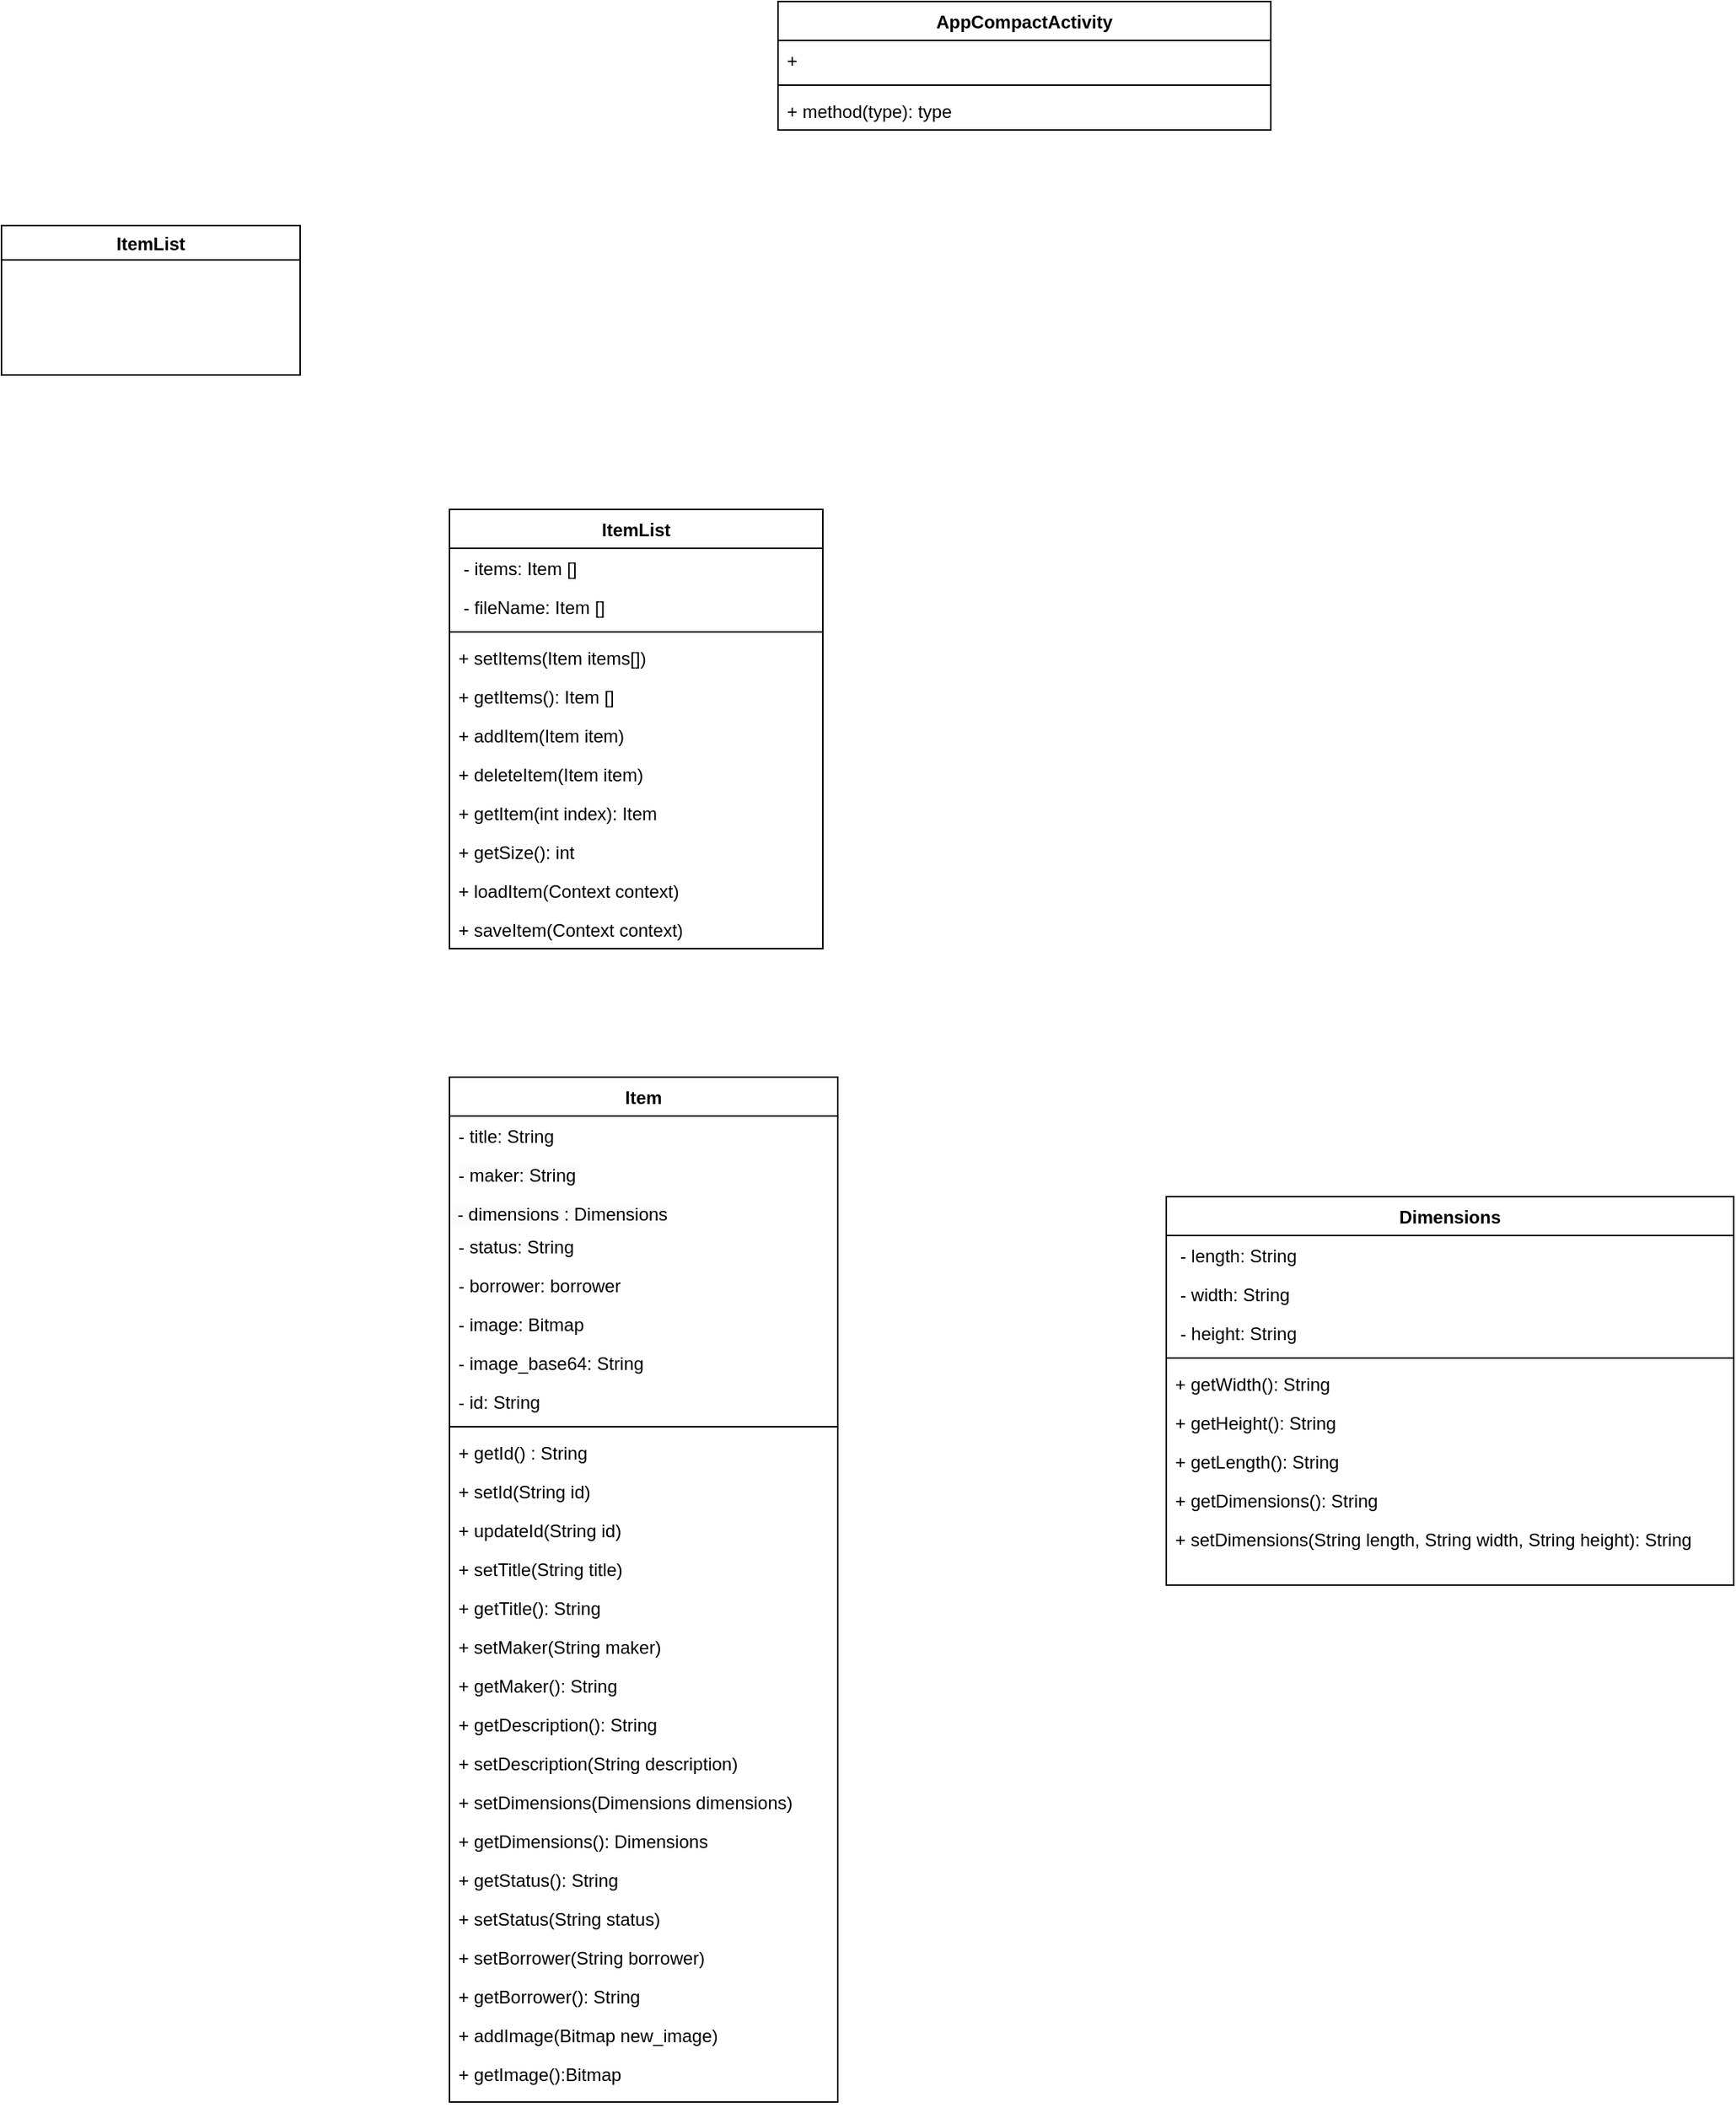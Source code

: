 <mxfile version="26.1.1">
  <diagram id="C5RBs43oDa-KdzZeNtuy" name="Page-1">
    <mxGraphModel dx="1593" dy="3246" grid="1" gridSize="10" guides="1" tooltips="1" connect="1" arrows="1" fold="1" page="1" pageScale="1" pageWidth="1654" pageHeight="2336" math="0" shadow="0">
      <root>
        <mxCell id="WIyWlLk6GJQsqaUBKTNV-0" />
        <mxCell id="WIyWlLk6GJQsqaUBKTNV-1" parent="WIyWlLk6GJQsqaUBKTNV-0" />
        <mxCell id="7Gut9spf61yrwxSCwn68-2" value="ItemList" style="swimlane;fontStyle=1;align=center;verticalAlign=top;childLayout=stackLayout;horizontal=1;startSize=26;horizontalStack=0;resizeParent=1;resizeParentMax=0;resizeLast=0;collapsible=1;marginBottom=0;whiteSpace=wrap;html=1;" vertex="1" parent="WIyWlLk6GJQsqaUBKTNV-1">
          <mxGeometry x="660" y="270" width="250" height="294" as="geometry" />
        </mxCell>
        <mxCell id="7Gut9spf61yrwxSCwn68-3" value="&amp;nbsp;- items: Item []&lt;br&gt;&lt;div&gt;&lt;br&gt;&lt;/div&gt;" style="text;strokeColor=none;fillColor=none;align=left;verticalAlign=top;spacingLeft=4;spacingRight=4;overflow=hidden;rotatable=0;points=[[0,0.5],[1,0.5]];portConstraint=eastwest;whiteSpace=wrap;html=1;" vertex="1" parent="7Gut9spf61yrwxSCwn68-2">
          <mxGeometry y="26" width="250" height="26" as="geometry" />
        </mxCell>
        <mxCell id="7Gut9spf61yrwxSCwn68-44" value="&amp;nbsp;- fileName: Item []&lt;br&gt;&lt;div&gt;&lt;br&gt;&lt;/div&gt;" style="text;strokeColor=none;fillColor=none;align=left;verticalAlign=top;spacingLeft=4;spacingRight=4;overflow=hidden;rotatable=0;points=[[0,0.5],[1,0.5]];portConstraint=eastwest;whiteSpace=wrap;html=1;" vertex="1" parent="7Gut9spf61yrwxSCwn68-2">
          <mxGeometry y="52" width="250" height="26" as="geometry" />
        </mxCell>
        <mxCell id="7Gut9spf61yrwxSCwn68-4" value="" style="line;strokeWidth=1;fillColor=none;align=left;verticalAlign=middle;spacingTop=-1;spacingLeft=3;spacingRight=3;rotatable=0;labelPosition=right;points=[];portConstraint=eastwest;strokeColor=inherit;" vertex="1" parent="7Gut9spf61yrwxSCwn68-2">
          <mxGeometry y="78" width="250" height="8" as="geometry" />
        </mxCell>
        <mxCell id="7Gut9spf61yrwxSCwn68-5" value="+ setItems(Item items[])" style="text;strokeColor=none;fillColor=none;align=left;verticalAlign=top;spacingLeft=4;spacingRight=4;overflow=hidden;rotatable=0;points=[[0,0.5],[1,0.5]];portConstraint=eastwest;whiteSpace=wrap;html=1;" vertex="1" parent="7Gut9spf61yrwxSCwn68-2">
          <mxGeometry y="86" width="250" height="26" as="geometry" />
        </mxCell>
        <mxCell id="7Gut9spf61yrwxSCwn68-45" value="+ getItems(): Item []" style="text;strokeColor=none;fillColor=none;align=left;verticalAlign=top;spacingLeft=4;spacingRight=4;overflow=hidden;rotatable=0;points=[[0,0.5],[1,0.5]];portConstraint=eastwest;whiteSpace=wrap;html=1;" vertex="1" parent="7Gut9spf61yrwxSCwn68-2">
          <mxGeometry y="112" width="250" height="26" as="geometry" />
        </mxCell>
        <mxCell id="7Gut9spf61yrwxSCwn68-46" value="+ addItem(Item item)" style="text;strokeColor=none;fillColor=none;align=left;verticalAlign=top;spacingLeft=4;spacingRight=4;overflow=hidden;rotatable=0;points=[[0,0.5],[1,0.5]];portConstraint=eastwest;whiteSpace=wrap;html=1;" vertex="1" parent="7Gut9spf61yrwxSCwn68-2">
          <mxGeometry y="138" width="250" height="26" as="geometry" />
        </mxCell>
        <mxCell id="7Gut9spf61yrwxSCwn68-47" value="+ deleteItem(Item item)" style="text;strokeColor=none;fillColor=none;align=left;verticalAlign=top;spacingLeft=4;spacingRight=4;overflow=hidden;rotatable=0;points=[[0,0.5],[1,0.5]];portConstraint=eastwest;whiteSpace=wrap;html=1;" vertex="1" parent="7Gut9spf61yrwxSCwn68-2">
          <mxGeometry y="164" width="250" height="26" as="geometry" />
        </mxCell>
        <mxCell id="7Gut9spf61yrwxSCwn68-48" value="+ getItem(int index): Item" style="text;strokeColor=none;fillColor=none;align=left;verticalAlign=top;spacingLeft=4;spacingRight=4;overflow=hidden;rotatable=0;points=[[0,0.5],[1,0.5]];portConstraint=eastwest;whiteSpace=wrap;html=1;" vertex="1" parent="7Gut9spf61yrwxSCwn68-2">
          <mxGeometry y="190" width="250" height="26" as="geometry" />
        </mxCell>
        <mxCell id="7Gut9spf61yrwxSCwn68-49" value="+ getSize(): int" style="text;strokeColor=none;fillColor=none;align=left;verticalAlign=top;spacingLeft=4;spacingRight=4;overflow=hidden;rotatable=0;points=[[0,0.5],[1,0.5]];portConstraint=eastwest;whiteSpace=wrap;html=1;" vertex="1" parent="7Gut9spf61yrwxSCwn68-2">
          <mxGeometry y="216" width="250" height="26" as="geometry" />
        </mxCell>
        <mxCell id="7Gut9spf61yrwxSCwn68-50" value="+ loadItem(Context context)" style="text;strokeColor=none;fillColor=none;align=left;verticalAlign=top;spacingLeft=4;spacingRight=4;overflow=hidden;rotatable=0;points=[[0,0.5],[1,0.5]];portConstraint=eastwest;whiteSpace=wrap;html=1;" vertex="1" parent="7Gut9spf61yrwxSCwn68-2">
          <mxGeometry y="242" width="250" height="26" as="geometry" />
        </mxCell>
        <mxCell id="7Gut9spf61yrwxSCwn68-51" value="+ saveItem(Context context)" style="text;strokeColor=none;fillColor=none;align=left;verticalAlign=top;spacingLeft=4;spacingRight=4;overflow=hidden;rotatable=0;points=[[0,0.5],[1,0.5]];portConstraint=eastwest;whiteSpace=wrap;html=1;" vertex="1" parent="7Gut9spf61yrwxSCwn68-2">
          <mxGeometry y="268" width="250" height="26" as="geometry" />
        </mxCell>
        <mxCell id="7Gut9spf61yrwxSCwn68-6" value="Item" style="swimlane;fontStyle=1;align=center;verticalAlign=top;childLayout=stackLayout;horizontal=1;startSize=26;horizontalStack=0;resizeParent=1;resizeParentMax=0;resizeLast=0;collapsible=1;marginBottom=0;whiteSpace=wrap;html=1;" vertex="1" parent="WIyWlLk6GJQsqaUBKTNV-1">
          <mxGeometry x="660" y="650" width="260" height="686" as="geometry" />
        </mxCell>
        <mxCell id="7Gut9spf61yrwxSCwn68-10" value="- title: String&lt;div&gt;&lt;br&gt;&lt;/div&gt;" style="text;strokeColor=none;fillColor=none;align=left;verticalAlign=top;spacingLeft=4;spacingRight=4;overflow=hidden;rotatable=0;points=[[0,0.5],[1,0.5]];portConstraint=eastwest;whiteSpace=wrap;html=1;" vertex="1" parent="7Gut9spf61yrwxSCwn68-6">
          <mxGeometry y="26" width="260" height="26" as="geometry" />
        </mxCell>
        <mxCell id="7Gut9spf61yrwxSCwn68-7" value="&lt;span style=&quot;color: rgb(0, 0, 0); font-family: Helvetica; font-size: 12px; font-style: normal; font-variant-ligatures: normal; font-variant-caps: normal; font-weight: 400; letter-spacing: normal; orphans: 2; text-align: left; text-indent: 0px; text-transform: none; widows: 2; word-spacing: 0px; -webkit-text-stroke-width: 0px; white-space: normal; background-color: rgb(251, 251, 251); text-decoration-thickness: initial; text-decoration-style: initial; text-decoration-color: initial; float: none; display: inline !important;&quot;&gt;- maker: String&lt;/span&gt;" style="text;strokeColor=none;fillColor=none;align=left;verticalAlign=top;spacingLeft=4;spacingRight=4;overflow=hidden;rotatable=0;points=[[0,0.5],[1,0.5]];portConstraint=eastwest;whiteSpace=wrap;html=1;" vertex="1" parent="7Gut9spf61yrwxSCwn68-6">
          <mxGeometry y="52" width="260" height="26" as="geometry" />
        </mxCell>
        <mxCell id="7Gut9spf61yrwxSCwn68-11" value="&lt;span style=&quot;color: rgb(0, 0, 0); font-family: Helvetica; font-size: 12px; font-style: normal; font-variant-ligatures: normal; font-variant-caps: normal; font-weight: 400; letter-spacing: normal; orphans: 2; text-align: left; text-indent: 0px; text-transform: none; widows: 2; word-spacing: 0px; -webkit-text-stroke-width: 0px; white-space: normal; background-color: rgb(251, 251, 251); text-decoration-thickness: initial; text-decoration-style: initial; text-decoration-color: initial; float: none; display: inline !important;&quot;&gt;&amp;nbsp;- dimensions : Dimensions&lt;/span&gt;&lt;div&gt;&lt;br&gt;&lt;/div&gt;" style="text;whiteSpace=wrap;html=1;" vertex="1" parent="7Gut9spf61yrwxSCwn68-6">
          <mxGeometry y="78" width="260" height="22" as="geometry" />
        </mxCell>
        <mxCell id="7Gut9spf61yrwxSCwn68-14" value="- status: String&amp;nbsp;&lt;div&gt;&lt;br&gt;&lt;/div&gt;" style="text;strokeColor=none;fillColor=none;align=left;verticalAlign=top;spacingLeft=4;spacingRight=4;overflow=hidden;rotatable=0;points=[[0,0.5],[1,0.5]];portConstraint=eastwest;whiteSpace=wrap;html=1;" vertex="1" parent="7Gut9spf61yrwxSCwn68-6">
          <mxGeometry y="100" width="260" height="26" as="geometry" />
        </mxCell>
        <mxCell id="7Gut9spf61yrwxSCwn68-13" value="- borrower: borrower&amp;nbsp;&lt;div&gt;&lt;br&gt;&lt;/div&gt;" style="text;strokeColor=none;fillColor=none;align=left;verticalAlign=top;spacingLeft=4;spacingRight=4;overflow=hidden;rotatable=0;points=[[0,0.5],[1,0.5]];portConstraint=eastwest;whiteSpace=wrap;html=1;" vertex="1" parent="7Gut9spf61yrwxSCwn68-6">
          <mxGeometry y="126" width="260" height="26" as="geometry" />
        </mxCell>
        <mxCell id="7Gut9spf61yrwxSCwn68-23" value="- image: Bitmap&lt;div&gt;&lt;br&gt;&lt;/div&gt;" style="text;strokeColor=none;fillColor=none;align=left;verticalAlign=top;spacingLeft=4;spacingRight=4;overflow=hidden;rotatable=0;points=[[0,0.5],[1,0.5]];portConstraint=eastwest;whiteSpace=wrap;html=1;" vertex="1" parent="7Gut9spf61yrwxSCwn68-6">
          <mxGeometry y="152" width="260" height="26" as="geometry" />
        </mxCell>
        <mxCell id="7Gut9spf61yrwxSCwn68-24" value="- image_base64: String&amp;nbsp;&lt;div&gt;&lt;br&gt;&lt;/div&gt;" style="text;strokeColor=none;fillColor=none;align=left;verticalAlign=top;spacingLeft=4;spacingRight=4;overflow=hidden;rotatable=0;points=[[0,0.5],[1,0.5]];portConstraint=eastwest;whiteSpace=wrap;html=1;" vertex="1" parent="7Gut9spf61yrwxSCwn68-6">
          <mxGeometry y="178" width="260" height="26" as="geometry" />
        </mxCell>
        <mxCell id="7Gut9spf61yrwxSCwn68-25" value="- id: String&amp;nbsp;&lt;div&gt;&lt;br&gt;&lt;/div&gt;" style="text;strokeColor=none;fillColor=none;align=left;verticalAlign=top;spacingLeft=4;spacingRight=4;overflow=hidden;rotatable=0;points=[[0,0.5],[1,0.5]];portConstraint=eastwest;whiteSpace=wrap;html=1;" vertex="1" parent="7Gut9spf61yrwxSCwn68-6">
          <mxGeometry y="204" width="260" height="26" as="geometry" />
        </mxCell>
        <mxCell id="7Gut9spf61yrwxSCwn68-8" value="" style="line;strokeWidth=1;fillColor=none;align=left;verticalAlign=middle;spacingTop=-1;spacingLeft=3;spacingRight=3;rotatable=0;labelPosition=right;points=[];portConstraint=eastwest;strokeColor=inherit;" vertex="1" parent="7Gut9spf61yrwxSCwn68-6">
          <mxGeometry y="230" width="260" height="8" as="geometry" />
        </mxCell>
        <mxCell id="7Gut9spf61yrwxSCwn68-9" value="+ getId() : String&lt;div&gt;&lt;br&gt;&lt;/div&gt;" style="text;strokeColor=none;fillColor=none;align=left;verticalAlign=top;spacingLeft=4;spacingRight=4;overflow=hidden;rotatable=0;points=[[0,0.5],[1,0.5]];portConstraint=eastwest;whiteSpace=wrap;html=1;" vertex="1" parent="7Gut9spf61yrwxSCwn68-6">
          <mxGeometry y="238" width="260" height="26" as="geometry" />
        </mxCell>
        <mxCell id="7Gut9spf61yrwxSCwn68-27" value="+ setId(String id)&amp;nbsp;&lt;div&gt;&lt;br&gt;&lt;/div&gt;" style="text;strokeColor=none;fillColor=none;align=left;verticalAlign=top;spacingLeft=4;spacingRight=4;overflow=hidden;rotatable=0;points=[[0,0.5],[1,0.5]];portConstraint=eastwest;whiteSpace=wrap;html=1;" vertex="1" parent="7Gut9spf61yrwxSCwn68-6">
          <mxGeometry y="264" width="260" height="26" as="geometry" />
        </mxCell>
        <mxCell id="7Gut9spf61yrwxSCwn68-28" value="+ updateId(String id)&amp;nbsp;&lt;div&gt;&lt;br&gt;&lt;/div&gt;" style="text;strokeColor=none;fillColor=none;align=left;verticalAlign=top;spacingLeft=4;spacingRight=4;overflow=hidden;rotatable=0;points=[[0,0.5],[1,0.5]];portConstraint=eastwest;whiteSpace=wrap;html=1;" vertex="1" parent="7Gut9spf61yrwxSCwn68-6">
          <mxGeometry y="290" width="260" height="26" as="geometry" />
        </mxCell>
        <mxCell id="7Gut9spf61yrwxSCwn68-29" value="+ setTitle(String title)&amp;nbsp;&lt;div&gt;&lt;br&gt;&lt;/div&gt;" style="text;strokeColor=none;fillColor=none;align=left;verticalAlign=top;spacingLeft=4;spacingRight=4;overflow=hidden;rotatable=0;points=[[0,0.5],[1,0.5]];portConstraint=eastwest;whiteSpace=wrap;html=1;" vertex="1" parent="7Gut9spf61yrwxSCwn68-6">
          <mxGeometry y="316" width="260" height="26" as="geometry" />
        </mxCell>
        <mxCell id="7Gut9spf61yrwxSCwn68-30" value="+ getTitle(): String&amp;nbsp;&lt;div&gt;&lt;br&gt;&lt;/div&gt;" style="text;strokeColor=none;fillColor=none;align=left;verticalAlign=top;spacingLeft=4;spacingRight=4;overflow=hidden;rotatable=0;points=[[0,0.5],[1,0.5]];portConstraint=eastwest;whiteSpace=wrap;html=1;" vertex="1" parent="7Gut9spf61yrwxSCwn68-6">
          <mxGeometry y="342" width="260" height="26" as="geometry" />
        </mxCell>
        <mxCell id="7Gut9spf61yrwxSCwn68-31" value="+ setMaker(String maker)" style="text;strokeColor=none;fillColor=none;align=left;verticalAlign=top;spacingLeft=4;spacingRight=4;overflow=hidden;rotatable=0;points=[[0,0.5],[1,0.5]];portConstraint=eastwest;whiteSpace=wrap;html=1;" vertex="1" parent="7Gut9spf61yrwxSCwn68-6">
          <mxGeometry y="368" width="260" height="26" as="geometry" />
        </mxCell>
        <mxCell id="7Gut9spf61yrwxSCwn68-32" value="+ getMaker(): String" style="text;strokeColor=none;fillColor=none;align=left;verticalAlign=top;spacingLeft=4;spacingRight=4;overflow=hidden;rotatable=0;points=[[0,0.5],[1,0.5]];portConstraint=eastwest;whiteSpace=wrap;html=1;" vertex="1" parent="7Gut9spf61yrwxSCwn68-6">
          <mxGeometry y="394" width="260" height="26" as="geometry" />
        </mxCell>
        <mxCell id="7Gut9spf61yrwxSCwn68-33" value="+ getDescription(): String&lt;div&gt;&lt;br&gt;&lt;/div&gt;" style="text;strokeColor=none;fillColor=none;align=left;verticalAlign=top;spacingLeft=4;spacingRight=4;overflow=hidden;rotatable=0;points=[[0,0.5],[1,0.5]];portConstraint=eastwest;whiteSpace=wrap;html=1;" vertex="1" parent="7Gut9spf61yrwxSCwn68-6">
          <mxGeometry y="420" width="260" height="26" as="geometry" />
        </mxCell>
        <mxCell id="7Gut9spf61yrwxSCwn68-34" value="+ setDescription(String description)&lt;div&gt;&lt;br&gt;&lt;/div&gt;" style="text;strokeColor=none;fillColor=none;align=left;verticalAlign=top;spacingLeft=4;spacingRight=4;overflow=hidden;rotatable=0;points=[[0,0.5],[1,0.5]];portConstraint=eastwest;whiteSpace=wrap;html=1;" vertex="1" parent="7Gut9spf61yrwxSCwn68-6">
          <mxGeometry y="446" width="260" height="26" as="geometry" />
        </mxCell>
        <mxCell id="7Gut9spf61yrwxSCwn68-35" value="+ setDimensions(Dimensions dimensions)&lt;div&gt;&lt;br&gt;&lt;/div&gt;" style="text;strokeColor=none;fillColor=none;align=left;verticalAlign=top;spacingLeft=4;spacingRight=4;overflow=hidden;rotatable=0;points=[[0,0.5],[1,0.5]];portConstraint=eastwest;whiteSpace=wrap;html=1;" vertex="1" parent="7Gut9spf61yrwxSCwn68-6">
          <mxGeometry y="472" width="260" height="26" as="geometry" />
        </mxCell>
        <mxCell id="7Gut9spf61yrwxSCwn68-36" value="&lt;div&gt;+ getDimensions(): Dimensions&lt;div&gt;&lt;br&gt;&lt;/div&gt;&lt;/div&gt;" style="text;strokeColor=none;fillColor=none;align=left;verticalAlign=top;spacingLeft=4;spacingRight=4;overflow=hidden;rotatable=0;points=[[0,0.5],[1,0.5]];portConstraint=eastwest;whiteSpace=wrap;html=1;" vertex="1" parent="7Gut9spf61yrwxSCwn68-6">
          <mxGeometry y="498" width="260" height="26" as="geometry" />
        </mxCell>
        <mxCell id="7Gut9spf61yrwxSCwn68-37" value="&lt;div&gt;+ getStatus(): String&lt;br&gt;&lt;br&gt;&lt;div&gt;&lt;br&gt;&lt;/div&gt;&lt;/div&gt;" style="text;strokeColor=none;fillColor=none;align=left;verticalAlign=top;spacingLeft=4;spacingRight=4;overflow=hidden;rotatable=0;points=[[0,0.5],[1,0.5]];portConstraint=eastwest;whiteSpace=wrap;html=1;" vertex="1" parent="7Gut9spf61yrwxSCwn68-6">
          <mxGeometry y="524" width="260" height="26" as="geometry" />
        </mxCell>
        <mxCell id="7Gut9spf61yrwxSCwn68-38" value="&lt;div&gt;+ setStatus(String status)&lt;br&gt;&lt;br&gt;&lt;div&gt;&lt;br&gt;&lt;/div&gt;&lt;/div&gt;" style="text;strokeColor=none;fillColor=none;align=left;verticalAlign=top;spacingLeft=4;spacingRight=4;overflow=hidden;rotatable=0;points=[[0,0.5],[1,0.5]];portConstraint=eastwest;whiteSpace=wrap;html=1;" vertex="1" parent="7Gut9spf61yrwxSCwn68-6">
          <mxGeometry y="550" width="260" height="26" as="geometry" />
        </mxCell>
        <mxCell id="7Gut9spf61yrwxSCwn68-39" value="&lt;div&gt;+ setBorrower(String borrower)&lt;br&gt;&lt;br&gt;&lt;div&gt;&lt;br&gt;&lt;/div&gt;&lt;/div&gt;" style="text;strokeColor=none;fillColor=none;align=left;verticalAlign=top;spacingLeft=4;spacingRight=4;overflow=hidden;rotatable=0;points=[[0,0.5],[1,0.5]];portConstraint=eastwest;whiteSpace=wrap;html=1;" vertex="1" parent="7Gut9spf61yrwxSCwn68-6">
          <mxGeometry y="576" width="260" height="26" as="geometry" />
        </mxCell>
        <mxCell id="7Gut9spf61yrwxSCwn68-41" value="&lt;div&gt;&lt;div&gt;+ getBorrower(): String&lt;br&gt;&lt;div&gt;&lt;br&gt;&lt;/div&gt;&lt;/div&gt;&lt;/div&gt;" style="text;strokeColor=none;fillColor=none;align=left;verticalAlign=top;spacingLeft=4;spacingRight=4;overflow=hidden;rotatable=0;points=[[0,0.5],[1,0.5]];portConstraint=eastwest;whiteSpace=wrap;html=1;" vertex="1" parent="7Gut9spf61yrwxSCwn68-6">
          <mxGeometry y="602" width="260" height="26" as="geometry" />
        </mxCell>
        <mxCell id="7Gut9spf61yrwxSCwn68-42" value="&lt;div&gt;&lt;div&gt;+ addImage(Bitmap new_image)&lt;br&gt;&lt;div&gt;&lt;br&gt;&lt;/div&gt;&lt;/div&gt;&lt;/div&gt;" style="text;strokeColor=none;fillColor=none;align=left;verticalAlign=top;spacingLeft=4;spacingRight=4;overflow=hidden;rotatable=0;points=[[0,0.5],[1,0.5]];portConstraint=eastwest;whiteSpace=wrap;html=1;" vertex="1" parent="7Gut9spf61yrwxSCwn68-6">
          <mxGeometry y="628" width="260" height="26" as="geometry" />
        </mxCell>
        <mxCell id="7Gut9spf61yrwxSCwn68-43" value="&lt;div&gt;&lt;div&gt;+ getImage():Bitmap&lt;br&gt;&lt;div&gt;&lt;br&gt;&lt;/div&gt;&lt;/div&gt;&lt;/div&gt;" style="text;strokeColor=none;fillColor=none;align=left;verticalAlign=top;spacingLeft=4;spacingRight=4;overflow=hidden;rotatable=0;points=[[0,0.5],[1,0.5]];portConstraint=eastwest;whiteSpace=wrap;html=1;" vertex="1" parent="7Gut9spf61yrwxSCwn68-6">
          <mxGeometry y="654" width="260" height="26" as="geometry" />
        </mxCell>
        <mxCell id="7Gut9spf61yrwxSCwn68-40" value="&lt;div&gt;&lt;div&gt;&lt;br&gt;&lt;/div&gt;&lt;/div&gt;" style="text;strokeColor=none;fillColor=none;align=left;verticalAlign=top;spacingLeft=4;spacingRight=4;overflow=hidden;rotatable=0;points=[[0,0.5],[1,0.5]];portConstraint=eastwest;whiteSpace=wrap;html=1;" vertex="1" parent="7Gut9spf61yrwxSCwn68-6">
          <mxGeometry y="680" width="260" height="6" as="geometry" />
        </mxCell>
        <mxCell id="7Gut9spf61yrwxSCwn68-52" value="Dimensions" style="swimlane;fontStyle=1;align=center;verticalAlign=top;childLayout=stackLayout;horizontal=1;startSize=26;horizontalStack=0;resizeParent=1;resizeParentMax=0;resizeLast=0;collapsible=1;marginBottom=0;whiteSpace=wrap;html=1;" vertex="1" parent="WIyWlLk6GJQsqaUBKTNV-1">
          <mxGeometry x="1140" y="730" width="380" height="260" as="geometry" />
        </mxCell>
        <mxCell id="7Gut9spf61yrwxSCwn68-53" value="&amp;nbsp;- length: String&amp;nbsp;&lt;br&gt;&lt;div&gt;&lt;br&gt;&lt;/div&gt;" style="text;strokeColor=none;fillColor=none;align=left;verticalAlign=top;spacingLeft=4;spacingRight=4;overflow=hidden;rotatable=0;points=[[0,0.5],[1,0.5]];portConstraint=eastwest;whiteSpace=wrap;html=1;" vertex="1" parent="7Gut9spf61yrwxSCwn68-52">
          <mxGeometry y="26" width="380" height="26" as="geometry" />
        </mxCell>
        <mxCell id="7Gut9spf61yrwxSCwn68-54" value="&amp;nbsp;- width: String&amp;nbsp;&amp;nbsp;&lt;br&gt;&lt;div&gt;&lt;br&gt;&lt;/div&gt;" style="text;strokeColor=none;fillColor=none;align=left;verticalAlign=top;spacingLeft=4;spacingRight=4;overflow=hidden;rotatable=0;points=[[0,0.5],[1,0.5]];portConstraint=eastwest;whiteSpace=wrap;html=1;" vertex="1" parent="7Gut9spf61yrwxSCwn68-52">
          <mxGeometry y="52" width="380" height="26" as="geometry" />
        </mxCell>
        <mxCell id="7Gut9spf61yrwxSCwn68-64" value="&amp;nbsp;- height: String&lt;br&gt;&lt;div&gt;&lt;br&gt;&lt;/div&gt;" style="text;strokeColor=none;fillColor=none;align=left;verticalAlign=top;spacingLeft=4;spacingRight=4;overflow=hidden;rotatable=0;points=[[0,0.5],[1,0.5]];portConstraint=eastwest;whiteSpace=wrap;html=1;" vertex="1" parent="7Gut9spf61yrwxSCwn68-52">
          <mxGeometry y="78" width="380" height="26" as="geometry" />
        </mxCell>
        <mxCell id="7Gut9spf61yrwxSCwn68-55" value="" style="line;strokeWidth=1;fillColor=none;align=left;verticalAlign=middle;spacingTop=-1;spacingLeft=3;spacingRight=3;rotatable=0;labelPosition=right;points=[];portConstraint=eastwest;strokeColor=inherit;" vertex="1" parent="7Gut9spf61yrwxSCwn68-52">
          <mxGeometry y="104" width="380" height="8" as="geometry" />
        </mxCell>
        <mxCell id="7Gut9spf61yrwxSCwn68-56" value="+ getWidth(): String" style="text;strokeColor=none;fillColor=none;align=left;verticalAlign=top;spacingLeft=4;spacingRight=4;overflow=hidden;rotatable=0;points=[[0,0.5],[1,0.5]];portConstraint=eastwest;whiteSpace=wrap;html=1;" vertex="1" parent="7Gut9spf61yrwxSCwn68-52">
          <mxGeometry y="112" width="380" height="26" as="geometry" />
        </mxCell>
        <mxCell id="7Gut9spf61yrwxSCwn68-57" value="+ getHeight(): String" style="text;strokeColor=none;fillColor=none;align=left;verticalAlign=top;spacingLeft=4;spacingRight=4;overflow=hidden;rotatable=0;points=[[0,0.5],[1,0.5]];portConstraint=eastwest;whiteSpace=wrap;html=1;" vertex="1" parent="7Gut9spf61yrwxSCwn68-52">
          <mxGeometry y="138" width="380" height="26" as="geometry" />
        </mxCell>
        <mxCell id="7Gut9spf61yrwxSCwn68-58" value="+ getLength(): String" style="text;strokeColor=none;fillColor=none;align=left;verticalAlign=top;spacingLeft=4;spacingRight=4;overflow=hidden;rotatable=0;points=[[0,0.5],[1,0.5]];portConstraint=eastwest;whiteSpace=wrap;html=1;" vertex="1" parent="7Gut9spf61yrwxSCwn68-52">
          <mxGeometry y="164" width="380" height="26" as="geometry" />
        </mxCell>
        <mxCell id="7Gut9spf61yrwxSCwn68-59" value="+ getDimensions(): String" style="text;strokeColor=none;fillColor=none;align=left;verticalAlign=top;spacingLeft=4;spacingRight=4;overflow=hidden;rotatable=0;points=[[0,0.5],[1,0.5]];portConstraint=eastwest;whiteSpace=wrap;html=1;" vertex="1" parent="7Gut9spf61yrwxSCwn68-52">
          <mxGeometry y="190" width="380" height="26" as="geometry" />
        </mxCell>
        <mxCell id="7Gut9spf61yrwxSCwn68-60" value="+ setDimensions(String length, String width, String height): String" style="text;strokeColor=none;fillColor=none;align=left;verticalAlign=top;spacingLeft=4;spacingRight=4;overflow=hidden;rotatable=0;points=[[0,0.5],[1,0.5]];portConstraint=eastwest;whiteSpace=wrap;html=1;" vertex="1" parent="7Gut9spf61yrwxSCwn68-52">
          <mxGeometry y="216" width="380" height="44" as="geometry" />
        </mxCell>
        <mxCell id="7Gut9spf61yrwxSCwn68-67" value="AppCompactActivity" style="swimlane;fontStyle=1;align=center;verticalAlign=top;childLayout=stackLayout;horizontal=1;startSize=26;horizontalStack=0;resizeParent=1;resizeParentMax=0;resizeLast=0;collapsible=1;marginBottom=0;whiteSpace=wrap;html=1;" vertex="1" parent="WIyWlLk6GJQsqaUBKTNV-1">
          <mxGeometry x="880" y="-70" width="330" height="86" as="geometry" />
        </mxCell>
        <mxCell id="7Gut9spf61yrwxSCwn68-68" value="+&amp;nbsp;" style="text;strokeColor=none;fillColor=none;align=left;verticalAlign=top;spacingLeft=4;spacingRight=4;overflow=hidden;rotatable=0;points=[[0,0.5],[1,0.5]];portConstraint=eastwest;whiteSpace=wrap;html=1;" vertex="1" parent="7Gut9spf61yrwxSCwn68-67">
          <mxGeometry y="26" width="330" height="26" as="geometry" />
        </mxCell>
        <mxCell id="7Gut9spf61yrwxSCwn68-69" value="" style="line;strokeWidth=1;fillColor=none;align=left;verticalAlign=middle;spacingTop=-1;spacingLeft=3;spacingRight=3;rotatable=0;labelPosition=right;points=[];portConstraint=eastwest;strokeColor=inherit;" vertex="1" parent="7Gut9spf61yrwxSCwn68-67">
          <mxGeometry y="52" width="330" height="8" as="geometry" />
        </mxCell>
        <mxCell id="7Gut9spf61yrwxSCwn68-70" value="+ method(type): type" style="text;strokeColor=none;fillColor=none;align=left;verticalAlign=top;spacingLeft=4;spacingRight=4;overflow=hidden;rotatable=0;points=[[0,0.5],[1,0.5]];portConstraint=eastwest;whiteSpace=wrap;html=1;" vertex="1" parent="7Gut9spf61yrwxSCwn68-67">
          <mxGeometry y="60" width="330" height="26" as="geometry" />
        </mxCell>
        <mxCell id="7Gut9spf61yrwxSCwn68-82" value="ItemList" style="swimlane" vertex="1" parent="WIyWlLk6GJQsqaUBKTNV-1">
          <mxGeometry x="360" y="80" width="200" height="100" as="geometry" />
        </mxCell>
      </root>
    </mxGraphModel>
  </diagram>
</mxfile>
